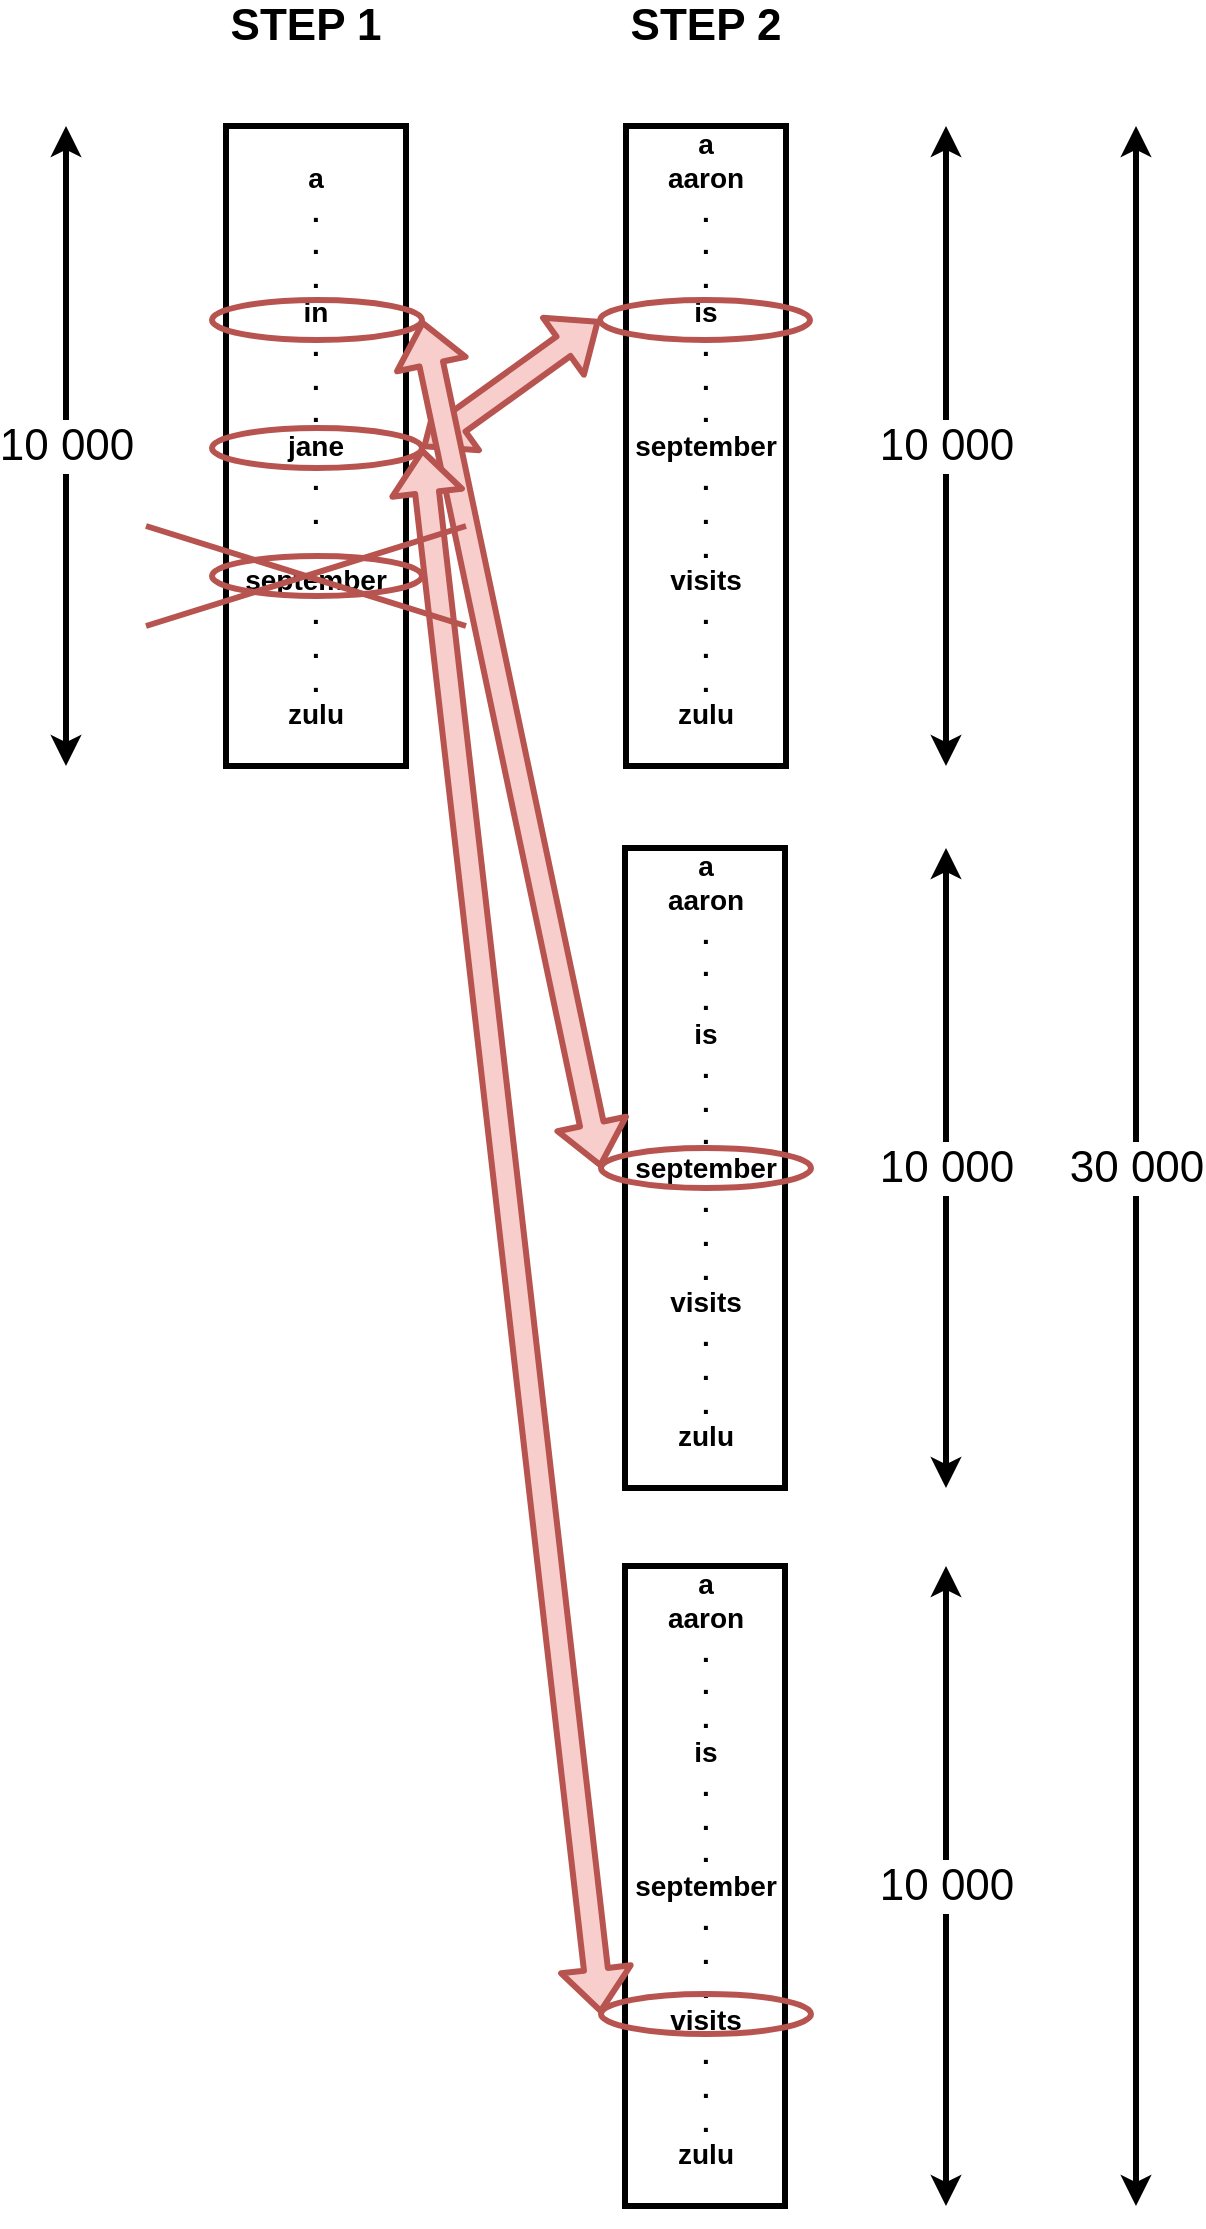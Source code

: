 <mxfile version="10.7.3" type="device"><diagram id="tef95avYlWRyt34MEQqF" name="Page-1"><mxGraphModel dx="1400" dy="682" grid="1" gridSize="10" guides="1" tooltips="1" connect="1" arrows="1" fold="1" page="1" pageScale="1" pageWidth="850" pageHeight="1100" math="0" shadow="0"><root><mxCell id="0"/><mxCell id="1" parent="0"/><mxCell id="GmoNPVUqtFY-yDRXPJWt-2" value="a&lt;br style=&quot;font-size: 14px&quot;&gt;aaron&lt;br style=&quot;font-size: 14px&quot;&gt;.&lt;br style=&quot;font-size: 14px&quot;&gt;.&lt;br style=&quot;font-size: 14px&quot;&gt;.&lt;br style=&quot;font-size: 14px&quot;&gt;is&lt;br style=&quot;font-size: 14px&quot;&gt;.&lt;br style=&quot;font-size: 14px&quot;&gt;.&lt;br style=&quot;font-size: 14px&quot;&gt;.&lt;br&gt;september&lt;br&gt;.&lt;br&gt;.&lt;br&gt;.&lt;br style=&quot;font-size: 14px&quot;&gt;visits&lt;br style=&quot;font-size: 14px&quot;&gt;.&lt;br style=&quot;font-size: 14px&quot;&gt;.&lt;br style=&quot;font-size: 14px&quot;&gt;.&lt;br style=&quot;font-size: 14px&quot;&gt;zulu&lt;br style=&quot;font-size: 14px&quot;&gt;&lt;br style=&quot;font-size: 14px&quot;&gt;" style="rounded=0;whiteSpace=wrap;html=1;fontSize=14;fontStyle=1;strokeWidth=3;" vertex="1" parent="1"><mxGeometry x="319.5" y="1040" width="80" height="320" as="geometry"/></mxCell><mxCell id="8wHIf8kR41aSX8uRPC-f-13" value="" style="shape=flexArrow;endArrow=classic;startArrow=classic;html=1;fontSize=14;exitX=1;exitY=0.5;exitDx=0;exitDy=0;fillColor=#f8cecc;strokeColor=#b85450;strokeWidth=3;entryX=0;entryY=0.5;entryDx=0;entryDy=0;" parent="1" source="8wHIf8kR41aSX8uRPC-f-14" target="8wHIf8kR41aSX8uRPC-f-18" edge="1"><mxGeometry width="50" height="50" relative="1" as="geometry"><mxPoint x="176" y="437" as="sourcePoint"/><mxPoint x="270" y="420" as="targetPoint"/></mxGeometry></mxCell><mxCell id="GmoNPVUqtFY-yDRXPJWt-1" value="a&lt;br style=&quot;font-size: 14px&quot;&gt;aaron&lt;br style=&quot;font-size: 14px&quot;&gt;.&lt;br style=&quot;font-size: 14px&quot;&gt;.&lt;br style=&quot;font-size: 14px&quot;&gt;.&lt;br style=&quot;font-size: 14px&quot;&gt;is&lt;br style=&quot;font-size: 14px&quot;&gt;.&lt;br style=&quot;font-size: 14px&quot;&gt;.&lt;br style=&quot;font-size: 14px&quot;&gt;.&lt;br&gt;september&lt;br&gt;.&lt;br&gt;.&lt;br&gt;.&lt;br style=&quot;font-size: 14px&quot;&gt;visits&lt;br style=&quot;font-size: 14px&quot;&gt;.&lt;br style=&quot;font-size: 14px&quot;&gt;.&lt;br style=&quot;font-size: 14px&quot;&gt;.&lt;br style=&quot;font-size: 14px&quot;&gt;zulu&lt;br style=&quot;font-size: 14px&quot;&gt;&lt;br style=&quot;font-size: 14px&quot;&gt;" style="rounded=0;whiteSpace=wrap;html=1;fontSize=14;fontStyle=1;strokeWidth=3;" vertex="1" parent="1"><mxGeometry x="319.5" y="681" width="80" height="320" as="geometry"/></mxCell><mxCell id="8wHIf8kR41aSX8uRPC-f-1" value="a&lt;br style=&quot;font-size: 14px;&quot;&gt;.&lt;br style=&quot;font-size: 14px;&quot;&gt;.&lt;br style=&quot;font-size: 14px;&quot;&gt;.&lt;br style=&quot;font-size: 14px;&quot;&gt;in&lt;br style=&quot;font-size: 14px;&quot;&gt;.&lt;br style=&quot;font-size: 14px;&quot;&gt;.&lt;br style=&quot;font-size: 14px;&quot;&gt;.&lt;br style=&quot;font-size: 14px;&quot;&gt;jane&lt;br style=&quot;font-size: 14px;&quot;&gt;.&lt;br style=&quot;font-size: 14px;&quot;&gt;.&lt;br style=&quot;font-size: 14px;&quot;&gt;.&lt;br style=&quot;font-size: 14px;&quot;&gt;september&lt;br style=&quot;font-size: 14px;&quot;&gt;.&lt;br style=&quot;font-size: 14px;&quot;&gt;.&lt;br style=&quot;font-size: 14px;&quot;&gt;.&lt;br style=&quot;font-size: 14px;&quot;&gt;zulu&lt;br style=&quot;font-size: 14px;&quot;&gt;" style="rounded=0;whiteSpace=wrap;html=1;fontStyle=1;fontSize=14;strokeWidth=3;" parent="1" vertex="1"><mxGeometry x="120" y="320" width="90" height="320" as="geometry"/></mxCell><mxCell id="8wHIf8kR41aSX8uRPC-f-3" value="a&lt;br style=&quot;font-size: 14px&quot;&gt;aaron&lt;br style=&quot;font-size: 14px&quot;&gt;.&lt;br style=&quot;font-size: 14px&quot;&gt;.&lt;br style=&quot;font-size: 14px&quot;&gt;.&lt;br style=&quot;font-size: 14px&quot;&gt;is&lt;br style=&quot;font-size: 14px&quot;&gt;.&lt;br style=&quot;font-size: 14px&quot;&gt;.&lt;br style=&quot;font-size: 14px&quot;&gt;.&lt;br&gt;september&lt;br&gt;.&lt;br&gt;.&lt;br&gt;.&lt;br style=&quot;font-size: 14px&quot;&gt;visits&lt;br style=&quot;font-size: 14px&quot;&gt;.&lt;br style=&quot;font-size: 14px&quot;&gt;.&lt;br style=&quot;font-size: 14px&quot;&gt;.&lt;br style=&quot;font-size: 14px&quot;&gt;zulu&lt;br style=&quot;font-size: 14px&quot;&gt;&lt;br style=&quot;font-size: 14px&quot;&gt;" style="rounded=0;whiteSpace=wrap;html=1;fontSize=14;fontStyle=1;strokeWidth=3;" parent="1" vertex="1"><mxGeometry x="320" y="320" width="80" height="320" as="geometry"/></mxCell><mxCell id="8wHIf8kR41aSX8uRPC-f-6" value="" style="ellipse;whiteSpace=wrap;html=1;strokeWidth=3;fontSize=14;fillColor=none;strokeColor=#b85450;" parent="1" vertex="1"><mxGeometry x="307.5" y="1254" width="105" height="20" as="geometry"/></mxCell><mxCell id="8wHIf8kR41aSX8uRPC-f-11" value="" style="ellipse;whiteSpace=wrap;html=1;strokeWidth=3;fontSize=14;fillColor=none;strokeColor=#b85450;" parent="1" vertex="1"><mxGeometry x="113" y="407" width="105" height="20" as="geometry"/></mxCell><mxCell id="8wHIf8kR41aSX8uRPC-f-12" value="" style="shape=flexArrow;endArrow=classic;startArrow=classic;html=1;fontSize=14;entryX=0;entryY=0.5;entryDx=0;entryDy=0;exitX=1;exitY=0.5;exitDx=0;exitDy=0;fillColor=#f8cecc;strokeColor=#b85450;strokeWidth=3;" parent="1" source="8wHIf8kR41aSX8uRPC-f-11" target="8wHIf8kR41aSX8uRPC-f-16" edge="1"><mxGeometry width="50" height="50" relative="1" as="geometry"><mxPoint x="180" y="430" as="sourcePoint"/><mxPoint x="230" y="380" as="targetPoint"/></mxGeometry></mxCell><mxCell id="8wHIf8kR41aSX8uRPC-f-14" value="" style="ellipse;whiteSpace=wrap;html=1;strokeWidth=3;fontSize=14;fillColor=none;strokeColor=#b85450;" parent="1" vertex="1"><mxGeometry x="113" y="471" width="105" height="20" as="geometry"/></mxCell><mxCell id="8wHIf8kR41aSX8uRPC-f-15" value="" style="ellipse;whiteSpace=wrap;html=1;strokeWidth=3;fontSize=14;fillColor=none;strokeColor=#b85450;" parent="1" vertex="1"><mxGeometry x="113" y="535" width="105" height="20" as="geometry"/></mxCell><mxCell id="8wHIf8kR41aSX8uRPC-f-16" value="" style="ellipse;whiteSpace=wrap;html=1;strokeWidth=3;fontSize=14;fillColor=none;strokeColor=#b85450;" parent="1" vertex="1"><mxGeometry x="307.5" y="831" width="105" height="20" as="geometry"/></mxCell><mxCell id="8wHIf8kR41aSX8uRPC-f-18" value="" style="ellipse;whiteSpace=wrap;html=1;strokeWidth=3;fontSize=14;fillColor=none;strokeColor=#b85450;" parent="1" vertex="1"><mxGeometry x="307" y="407" width="105" height="20" as="geometry"/></mxCell><mxCell id="8wHIf8kR41aSX8uRPC-f-19" value="" style="shape=flexArrow;endArrow=classic;startArrow=classic;html=1;fontSize=14;exitX=1;exitY=0.5;exitDx=0;exitDy=0;fillColor=#f8cecc;strokeColor=#b85450;strokeWidth=3;entryX=0;entryY=0.5;entryDx=0;entryDy=0;" parent="1" source="8wHIf8kR41aSX8uRPC-f-14" target="8wHIf8kR41aSX8uRPC-f-6" edge="1"><mxGeometry width="50" height="50" relative="1" as="geometry"><mxPoint x="228" y="491" as="sourcePoint"/><mxPoint x="300" y="550" as="targetPoint"/></mxGeometry></mxCell><mxCell id="8wHIf8kR41aSX8uRPC-f-20" value="" style="endArrow=none;html=1;strokeWidth=3;fontSize=14;fillColor=#f8cecc;strokeColor=#b85450;" parent="1" edge="1"><mxGeometry width="50" height="50" relative="1" as="geometry"><mxPoint x="80" y="570" as="sourcePoint"/><mxPoint x="240" y="520" as="targetPoint"/></mxGeometry></mxCell><mxCell id="8wHIf8kR41aSX8uRPC-f-22" value="" style="endArrow=none;html=1;strokeWidth=3;fontSize=14;fillColor=#f8cecc;strokeColor=#b85450;" parent="1" edge="1"><mxGeometry width="50" height="50" relative="1" as="geometry"><mxPoint x="80" y="520" as="sourcePoint"/><mxPoint x="240" y="570" as="targetPoint"/></mxGeometry></mxCell><mxCell id="8wHIf8kR41aSX8uRPC-f-23" value="STEP 1" style="text;html=1;strokeColor=none;fillColor=none;align=center;verticalAlign=middle;whiteSpace=wrap;rounded=0;fontSize=22;fontStyle=1" parent="1" vertex="1"><mxGeometry x="120" y="260" width="80" height="20" as="geometry"/></mxCell><mxCell id="8wHIf8kR41aSX8uRPC-f-24" value="STEP 2" style="text;html=1;strokeColor=none;fillColor=none;align=center;verticalAlign=middle;whiteSpace=wrap;rounded=0;fontSize=22;fontStyle=1" parent="1" vertex="1"><mxGeometry x="319.5" y="260" width="80" height="20" as="geometry"/></mxCell><mxCell id="8wHIf8kR41aSX8uRPC-f-25" value="&lt;br&gt;&lt;br&gt;" style="endArrow=classic;startArrow=classic;html=1;strokeWidth=3;fontSize=22;" parent="1" edge="1"><mxGeometry width="50" height="50" relative="1" as="geometry"><mxPoint x="40" y="640" as="sourcePoint"/><mxPoint x="40" y="320" as="targetPoint"/></mxGeometry></mxCell><mxCell id="8wHIf8kR41aSX8uRPC-f-27" value="10 000" style="text;html=1;resizable=0;points=[];align=center;verticalAlign=middle;labelBackgroundColor=#ffffff;fontSize=22;" parent="8wHIf8kR41aSX8uRPC-f-25" vertex="1" connectable="0"><mxGeometry x="0.25" relative="1" as="geometry"><mxPoint y="40" as="offset"/></mxGeometry></mxCell><mxCell id="8wHIf8kR41aSX8uRPC-f-28" value="&lt;br&gt;&lt;br&gt;" style="endArrow=classic;startArrow=classic;html=1;strokeWidth=3;fontSize=22;" parent="1" edge="1"><mxGeometry width="50" height="50" relative="1" as="geometry"><mxPoint x="480" y="640" as="sourcePoint"/><mxPoint x="480" y="320" as="targetPoint"/></mxGeometry></mxCell><mxCell id="8wHIf8kR41aSX8uRPC-f-29" value="10 000" style="text;html=1;resizable=0;points=[];align=center;verticalAlign=middle;labelBackgroundColor=#ffffff;fontSize=22;" parent="8wHIf8kR41aSX8uRPC-f-28" vertex="1" connectable="0"><mxGeometry x="0.25" relative="1" as="geometry"><mxPoint y="40" as="offset"/></mxGeometry></mxCell><mxCell id="GmoNPVUqtFY-yDRXPJWt-3" value="&lt;br&gt;&lt;br&gt;" style="endArrow=classic;startArrow=classic;html=1;strokeWidth=3;fontSize=22;" edge="1" parent="1"><mxGeometry width="50" height="50" relative="1" as="geometry"><mxPoint x="480" y="1001" as="sourcePoint"/><mxPoint x="480" y="681" as="targetPoint"/></mxGeometry></mxCell><mxCell id="GmoNPVUqtFY-yDRXPJWt-4" value="10 000" style="text;html=1;resizable=0;points=[];align=center;verticalAlign=middle;labelBackgroundColor=#ffffff;fontSize=22;" vertex="1" connectable="0" parent="GmoNPVUqtFY-yDRXPJWt-3"><mxGeometry x="0.25" relative="1" as="geometry"><mxPoint y="40" as="offset"/></mxGeometry></mxCell><mxCell id="GmoNPVUqtFY-yDRXPJWt-5" value="&lt;br&gt;&lt;br&gt;" style="endArrow=classic;startArrow=classic;html=1;strokeWidth=3;fontSize=22;" edge="1" parent="1"><mxGeometry width="50" height="50" relative="1" as="geometry"><mxPoint x="480" y="1360" as="sourcePoint"/><mxPoint x="480" y="1040" as="targetPoint"/></mxGeometry></mxCell><mxCell id="GmoNPVUqtFY-yDRXPJWt-6" value="10 000" style="text;html=1;resizable=0;points=[];align=center;verticalAlign=middle;labelBackgroundColor=#ffffff;fontSize=22;" vertex="1" connectable="0" parent="GmoNPVUqtFY-yDRXPJWt-5"><mxGeometry x="0.25" relative="1" as="geometry"><mxPoint y="40" as="offset"/></mxGeometry></mxCell><mxCell id="GmoNPVUqtFY-yDRXPJWt-7" value="&lt;br&gt;&lt;br&gt;" style="endArrow=classic;startArrow=classic;html=1;strokeWidth=3;fontSize=22;" edge="1" parent="1"><mxGeometry width="50" height="50" relative="1" as="geometry"><mxPoint x="575" y="1360" as="sourcePoint"/><mxPoint x="575" y="320" as="targetPoint"/></mxGeometry></mxCell><mxCell id="GmoNPVUqtFY-yDRXPJWt-8" value="30 000" style="text;html=1;resizable=0;points=[];align=center;verticalAlign=middle;labelBackgroundColor=#ffffff;fontSize=22;" vertex="1" connectable="0" parent="GmoNPVUqtFY-yDRXPJWt-7"><mxGeometry x="0.25" relative="1" as="geometry"><mxPoint y="131" as="offset"/></mxGeometry></mxCell></root></mxGraphModel></diagram></mxfile>